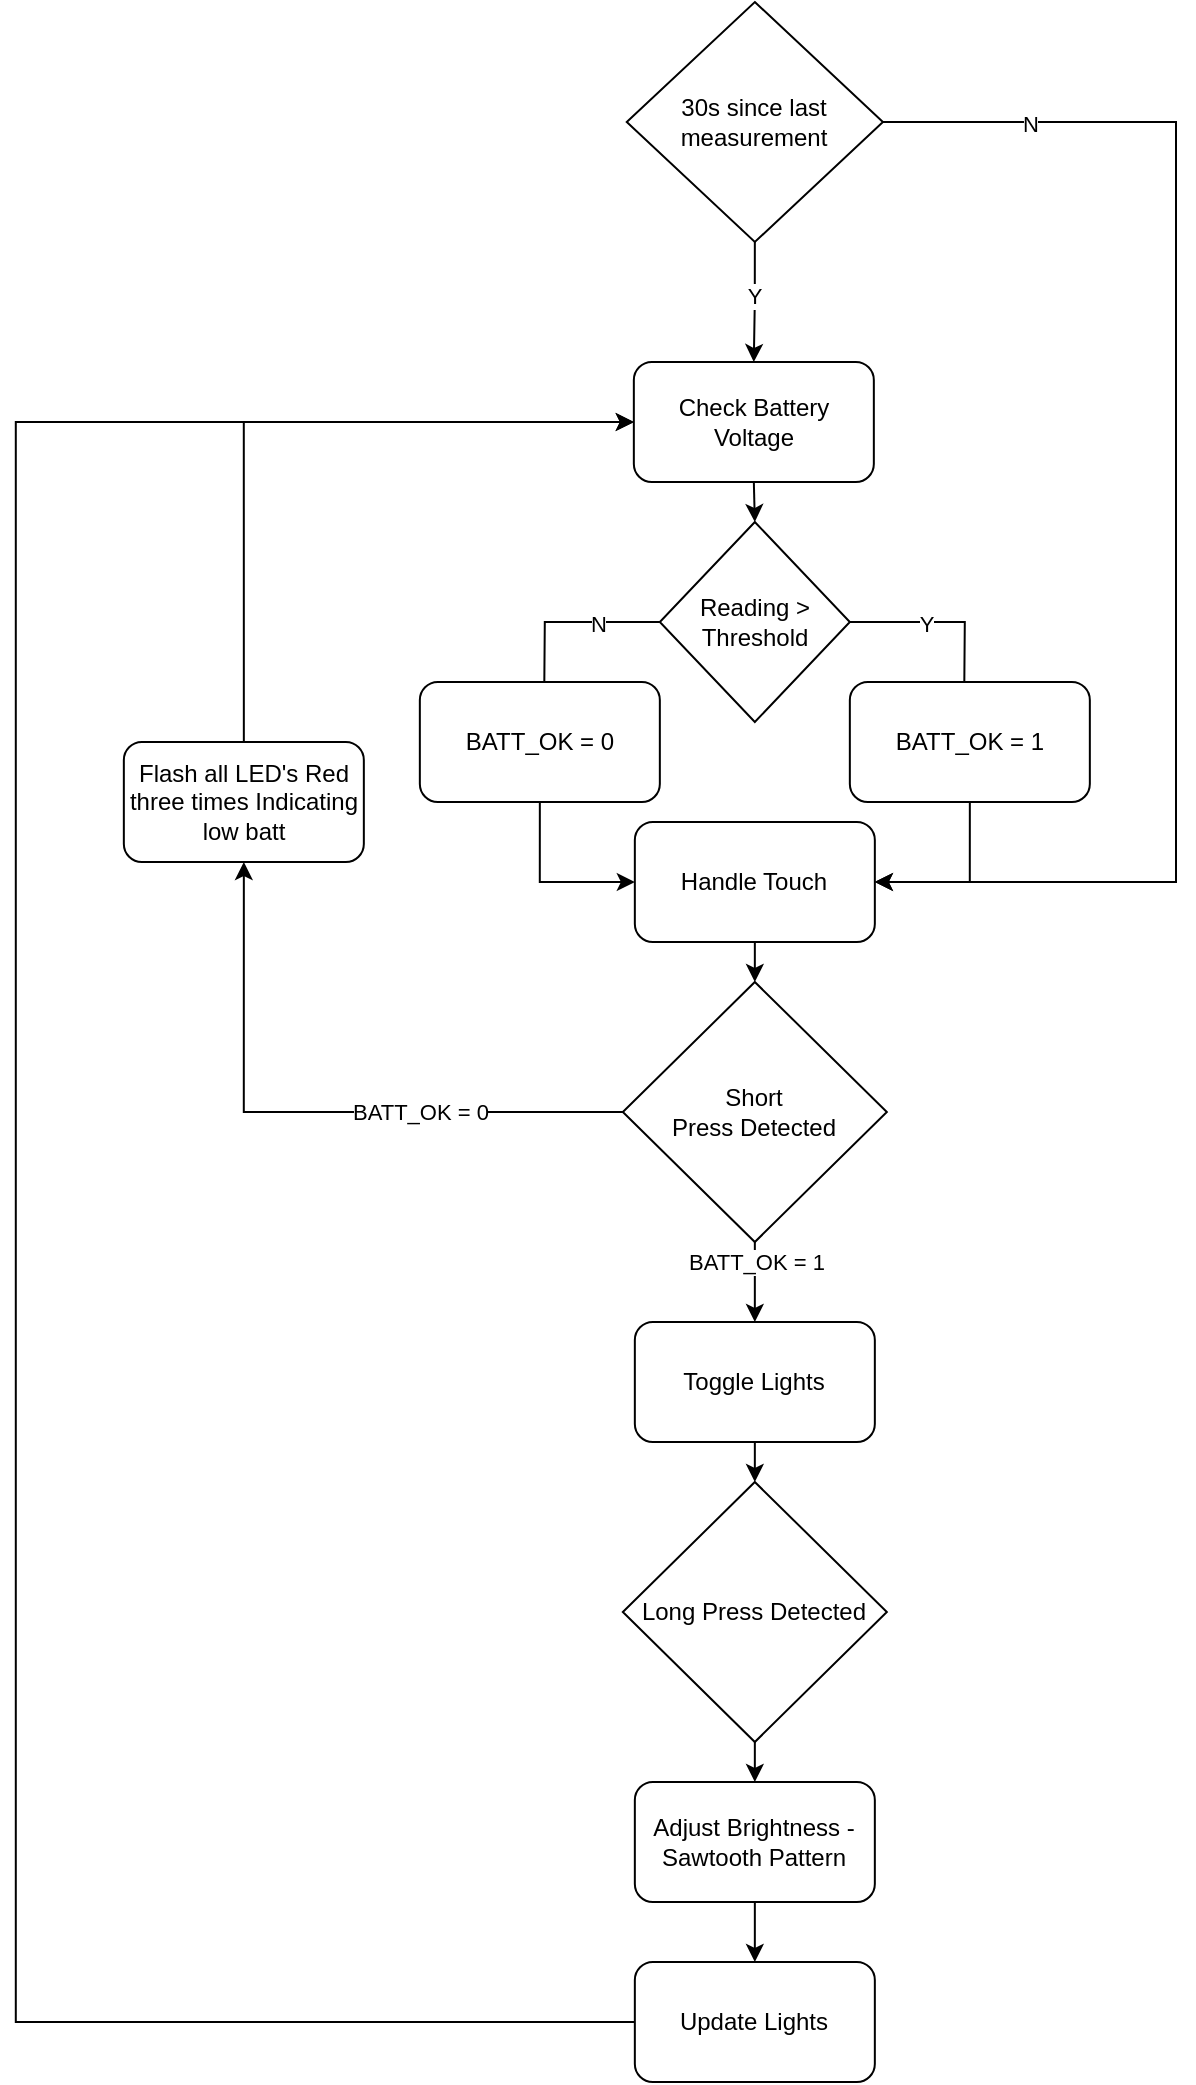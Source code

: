 <mxfile version="26.0.16">
  <diagram name="Page-1" id="p_LXENJdEipR8ugWmYwe">
    <mxGraphModel dx="1590" dy="968" grid="1" gridSize="10" guides="1" tooltips="1" connect="1" arrows="1" fold="1" page="1" pageScale="1" pageWidth="850" pageHeight="1100" math="0" shadow="0">
      <root>
        <mxCell id="0" />
        <mxCell id="1" parent="0" />
        <mxCell id="7QtTAX1p7q5UKPJ0ZsI_-3" style="edgeStyle=orthogonalEdgeStyle;rounded=0;orthogonalLoop=1;jettySize=auto;html=1;exitX=0.5;exitY=1;exitDx=0;exitDy=0;entryX=0.5;entryY=0;entryDx=0;entryDy=0;" edge="1" parent="1" source="pG490l3gxOG6qE0hxIK--1" target="7QtTAX1p7q5UKPJ0ZsI_-2">
          <mxGeometry relative="1" as="geometry" />
        </mxCell>
        <mxCell id="pG490l3gxOG6qE0hxIK--1" value="Check Battery Voltage" style="rounded=1;whiteSpace=wrap;html=1;" parent="1" vertex="1">
          <mxGeometry x="398.92" y="200" width="120" height="60" as="geometry" />
        </mxCell>
        <mxCell id="7QtTAX1p7q5UKPJ0ZsI_-4" style="edgeStyle=orthogonalEdgeStyle;rounded=0;orthogonalLoop=1;jettySize=auto;html=1;exitX=1;exitY=0.5;exitDx=0;exitDy=0;" edge="1" parent="1" source="7QtTAX1p7q5UKPJ0ZsI_-2">
          <mxGeometry relative="1" as="geometry">
            <mxPoint x="563.92" y="390" as="targetPoint" />
          </mxGeometry>
        </mxCell>
        <mxCell id="7QtTAX1p7q5UKPJ0ZsI_-6" value="Y" style="edgeLabel;html=1;align=center;verticalAlign=middle;resizable=0;points=[];" vertex="1" connectable="0" parent="7QtTAX1p7q5UKPJ0ZsI_-4">
          <mxGeometry x="-0.353" y="-1" relative="1" as="geometry">
            <mxPoint as="offset" />
          </mxGeometry>
        </mxCell>
        <mxCell id="7QtTAX1p7q5UKPJ0ZsI_-5" style="edgeStyle=orthogonalEdgeStyle;rounded=0;orthogonalLoop=1;jettySize=auto;html=1;exitX=0;exitY=0.5;exitDx=0;exitDy=0;" edge="1" parent="1" source="7QtTAX1p7q5UKPJ0ZsI_-2">
          <mxGeometry relative="1" as="geometry">
            <mxPoint x="353.92" y="390" as="targetPoint" />
          </mxGeometry>
        </mxCell>
        <mxCell id="7QtTAX1p7q5UKPJ0ZsI_-7" value="N" style="edgeLabel;html=1;align=center;verticalAlign=middle;resizable=0;points=[];" vertex="1" connectable="0" parent="7QtTAX1p7q5UKPJ0ZsI_-5">
          <mxGeometry x="-0.472" y="1" relative="1" as="geometry">
            <mxPoint as="offset" />
          </mxGeometry>
        </mxCell>
        <mxCell id="7QtTAX1p7q5UKPJ0ZsI_-2" value="Reading &amp;gt; Threshold" style="rhombus;whiteSpace=wrap;html=1;" vertex="1" parent="1">
          <mxGeometry x="411.92" y="280" width="95" height="100" as="geometry" />
        </mxCell>
        <mxCell id="7QtTAX1p7q5UKPJ0ZsI_-11" style="edgeStyle=orthogonalEdgeStyle;rounded=0;orthogonalLoop=1;jettySize=auto;html=1;exitX=0.5;exitY=1;exitDx=0;exitDy=0;entryX=1;entryY=0.5;entryDx=0;entryDy=0;" edge="1" parent="1" source="7QtTAX1p7q5UKPJ0ZsI_-8" target="7QtTAX1p7q5UKPJ0ZsI_-10">
          <mxGeometry relative="1" as="geometry" />
        </mxCell>
        <mxCell id="7QtTAX1p7q5UKPJ0ZsI_-8" value="BATT_OK = 1" style="rounded=1;whiteSpace=wrap;html=1;" vertex="1" parent="1">
          <mxGeometry x="506.92" y="360" width="120" height="60" as="geometry" />
        </mxCell>
        <mxCell id="7QtTAX1p7q5UKPJ0ZsI_-12" style="edgeStyle=orthogonalEdgeStyle;rounded=0;orthogonalLoop=1;jettySize=auto;html=1;exitX=0.5;exitY=1;exitDx=0;exitDy=0;entryX=0;entryY=0.5;entryDx=0;entryDy=0;" edge="1" parent="1" source="7QtTAX1p7q5UKPJ0ZsI_-9" target="7QtTAX1p7q5UKPJ0ZsI_-10">
          <mxGeometry relative="1" as="geometry" />
        </mxCell>
        <mxCell id="7QtTAX1p7q5UKPJ0ZsI_-9" value="BATT_OK = 0" style="rounded=1;whiteSpace=wrap;html=1;" vertex="1" parent="1">
          <mxGeometry x="291.92" y="360" width="120" height="60" as="geometry" />
        </mxCell>
        <mxCell id="7QtTAX1p7q5UKPJ0ZsI_-14" style="edgeStyle=orthogonalEdgeStyle;rounded=0;orthogonalLoop=1;jettySize=auto;html=1;exitX=0.5;exitY=1;exitDx=0;exitDy=0;entryX=0.5;entryY=0;entryDx=0;entryDy=0;" edge="1" parent="1" source="7QtTAX1p7q5UKPJ0ZsI_-10" target="7QtTAX1p7q5UKPJ0ZsI_-13">
          <mxGeometry relative="1" as="geometry" />
        </mxCell>
        <mxCell id="7QtTAX1p7q5UKPJ0ZsI_-10" value="Handle Touch" style="rounded=1;whiteSpace=wrap;html=1;" vertex="1" parent="1">
          <mxGeometry x="399.42" y="430" width="120" height="60" as="geometry" />
        </mxCell>
        <mxCell id="7QtTAX1p7q5UKPJ0ZsI_-22" style="edgeStyle=orthogonalEdgeStyle;rounded=0;orthogonalLoop=1;jettySize=auto;html=1;exitX=0;exitY=0.5;exitDx=0;exitDy=0;entryX=0.5;entryY=1;entryDx=0;entryDy=0;" edge="1" parent="1" source="7QtTAX1p7q5UKPJ0ZsI_-13" target="7QtTAX1p7q5UKPJ0ZsI_-21">
          <mxGeometry relative="1" as="geometry" />
        </mxCell>
        <mxCell id="7QtTAX1p7q5UKPJ0ZsI_-24" value="BATT_OK = 0" style="edgeLabel;html=1;align=center;verticalAlign=middle;resizable=0;points=[];" vertex="1" connectable="0" parent="7QtTAX1p7q5UKPJ0ZsI_-22">
          <mxGeometry x="-0.151" relative="1" as="geometry">
            <mxPoint x="32" as="offset" />
          </mxGeometry>
        </mxCell>
        <mxCell id="7QtTAX1p7q5UKPJ0ZsI_-27" style="edgeStyle=orthogonalEdgeStyle;rounded=0;orthogonalLoop=1;jettySize=auto;html=1;exitX=0.5;exitY=1;exitDx=0;exitDy=0;entryX=0.5;entryY=0;entryDx=0;entryDy=0;" edge="1" parent="1" source="7QtTAX1p7q5UKPJ0ZsI_-13" target="7QtTAX1p7q5UKPJ0ZsI_-26">
          <mxGeometry relative="1" as="geometry" />
        </mxCell>
        <mxCell id="7QtTAX1p7q5UKPJ0ZsI_-28" value="BATT_OK = 1" style="edgeLabel;html=1;align=center;verticalAlign=middle;resizable=0;points=[];" vertex="1" connectable="0" parent="7QtTAX1p7q5UKPJ0ZsI_-27">
          <mxGeometry x="-0.141" relative="1" as="geometry">
            <mxPoint y="-7" as="offset" />
          </mxGeometry>
        </mxCell>
        <mxCell id="7QtTAX1p7q5UKPJ0ZsI_-13" value="&lt;div&gt;Short&lt;/div&gt;Press Detected" style="rhombus;whiteSpace=wrap;html=1;" vertex="1" parent="1">
          <mxGeometry x="393.42" y="510" width="132" height="130" as="geometry" />
        </mxCell>
        <mxCell id="7QtTAX1p7q5UKPJ0ZsI_-23" style="edgeStyle=orthogonalEdgeStyle;rounded=0;orthogonalLoop=1;jettySize=auto;html=1;exitX=0.5;exitY=0;exitDx=0;exitDy=0;entryX=0;entryY=0.5;entryDx=0;entryDy=0;" edge="1" parent="1" source="7QtTAX1p7q5UKPJ0ZsI_-21" target="pG490l3gxOG6qE0hxIK--1">
          <mxGeometry relative="1" as="geometry">
            <mxPoint x="343.92" y="240" as="targetPoint" />
          </mxGeometry>
        </mxCell>
        <mxCell id="7QtTAX1p7q5UKPJ0ZsI_-21" value="Flash all LED&#39;s Red three times Indicating low batt" style="rounded=1;whiteSpace=wrap;html=1;" vertex="1" parent="1">
          <mxGeometry x="143.92" y="390" width="120" height="60" as="geometry" />
        </mxCell>
        <mxCell id="7QtTAX1p7q5UKPJ0ZsI_-30" style="edgeStyle=orthogonalEdgeStyle;rounded=0;orthogonalLoop=1;jettySize=auto;html=1;exitX=0.5;exitY=1;exitDx=0;exitDy=0;entryX=0.5;entryY=0;entryDx=0;entryDy=0;" edge="1" parent="1" source="7QtTAX1p7q5UKPJ0ZsI_-26" target="7QtTAX1p7q5UKPJ0ZsI_-29">
          <mxGeometry relative="1" as="geometry" />
        </mxCell>
        <mxCell id="7QtTAX1p7q5UKPJ0ZsI_-26" value="Toggle Lights" style="rounded=1;whiteSpace=wrap;html=1;" vertex="1" parent="1">
          <mxGeometry x="399.42" y="680" width="120" height="60" as="geometry" />
        </mxCell>
        <mxCell id="7QtTAX1p7q5UKPJ0ZsI_-32" style="edgeStyle=orthogonalEdgeStyle;rounded=0;orthogonalLoop=1;jettySize=auto;html=1;exitX=0.5;exitY=1;exitDx=0;exitDy=0;entryX=0.5;entryY=0;entryDx=0;entryDy=0;" edge="1" parent="1" source="7QtTAX1p7q5UKPJ0ZsI_-29" target="7QtTAX1p7q5UKPJ0ZsI_-31">
          <mxGeometry relative="1" as="geometry" />
        </mxCell>
        <mxCell id="7QtTAX1p7q5UKPJ0ZsI_-29" value="&lt;div&gt;Long Press Detected&lt;/div&gt;" style="rhombus;whiteSpace=wrap;html=1;" vertex="1" parent="1">
          <mxGeometry x="393.42" y="760" width="132" height="130" as="geometry" />
        </mxCell>
        <mxCell id="7QtTAX1p7q5UKPJ0ZsI_-34" style="edgeStyle=orthogonalEdgeStyle;rounded=0;orthogonalLoop=1;jettySize=auto;html=1;exitX=0.5;exitY=1;exitDx=0;exitDy=0;entryX=0.5;entryY=0;entryDx=0;entryDy=0;" edge="1" parent="1" source="7QtTAX1p7q5UKPJ0ZsI_-31" target="7QtTAX1p7q5UKPJ0ZsI_-33">
          <mxGeometry relative="1" as="geometry" />
        </mxCell>
        <mxCell id="7QtTAX1p7q5UKPJ0ZsI_-31" value="Adjust Brightness - Sawtooth Pattern" style="rounded=1;whiteSpace=wrap;html=1;" vertex="1" parent="1">
          <mxGeometry x="399.42" y="910" width="120" height="60" as="geometry" />
        </mxCell>
        <mxCell id="7QtTAX1p7q5UKPJ0ZsI_-35" style="edgeStyle=orthogonalEdgeStyle;rounded=0;orthogonalLoop=1;jettySize=auto;html=1;exitX=0;exitY=0.5;exitDx=0;exitDy=0;entryX=0;entryY=0.5;entryDx=0;entryDy=0;" edge="1" parent="1" source="7QtTAX1p7q5UKPJ0ZsI_-33" target="pG490l3gxOG6qE0hxIK--1">
          <mxGeometry relative="1" as="geometry">
            <mxPoint x="88.92" y="210" as="targetPoint" />
            <mxPoint x="93.92" y="1110" as="sourcePoint" />
            <Array as="points">
              <mxPoint x="89.92" y="1030" />
              <mxPoint x="89.92" y="230" />
            </Array>
          </mxGeometry>
        </mxCell>
        <mxCell id="7QtTAX1p7q5UKPJ0ZsI_-33" value="Update Lights" style="rounded=1;whiteSpace=wrap;html=1;" vertex="1" parent="1">
          <mxGeometry x="399.42" y="1000" width="120" height="60" as="geometry" />
        </mxCell>
        <mxCell id="7QtTAX1p7q5UKPJ0ZsI_-37" style="edgeStyle=orthogonalEdgeStyle;rounded=0;orthogonalLoop=1;jettySize=auto;html=1;exitX=0.5;exitY=1;exitDx=0;exitDy=0;" edge="1" parent="1" source="7QtTAX1p7q5UKPJ0ZsI_-36" target="pG490l3gxOG6qE0hxIK--1">
          <mxGeometry relative="1" as="geometry" />
        </mxCell>
        <mxCell id="7QtTAX1p7q5UKPJ0ZsI_-38" value="Y" style="edgeLabel;html=1;align=center;verticalAlign=middle;resizable=0;points=[];" vertex="1" connectable="0" parent="7QtTAX1p7q5UKPJ0ZsI_-37">
          <mxGeometry x="-0.131" y="-1" relative="1" as="geometry">
            <mxPoint as="offset" />
          </mxGeometry>
        </mxCell>
        <mxCell id="7QtTAX1p7q5UKPJ0ZsI_-39" style="edgeStyle=orthogonalEdgeStyle;rounded=0;orthogonalLoop=1;jettySize=auto;html=1;exitX=1;exitY=0.5;exitDx=0;exitDy=0;entryX=1;entryY=0.5;entryDx=0;entryDy=0;" edge="1" parent="1" source="7QtTAX1p7q5UKPJ0ZsI_-36" target="7QtTAX1p7q5UKPJ0ZsI_-10">
          <mxGeometry relative="1" as="geometry">
            <Array as="points">
              <mxPoint x="670" y="80" />
              <mxPoint x="670" y="460" />
            </Array>
          </mxGeometry>
        </mxCell>
        <mxCell id="7QtTAX1p7q5UKPJ0ZsI_-40" value="N" style="edgeLabel;html=1;align=center;verticalAlign=middle;resizable=0;points=[];" vertex="1" connectable="0" parent="7QtTAX1p7q5UKPJ0ZsI_-39">
          <mxGeometry x="-0.784" y="-1" relative="1" as="geometry">
            <mxPoint as="offset" />
          </mxGeometry>
        </mxCell>
        <mxCell id="7QtTAX1p7q5UKPJ0ZsI_-36" value="30s since last measurement" style="rhombus;whiteSpace=wrap;html=1;" vertex="1" parent="1">
          <mxGeometry x="395.38" y="20" width="128.08" height="120" as="geometry" />
        </mxCell>
      </root>
    </mxGraphModel>
  </diagram>
</mxfile>
